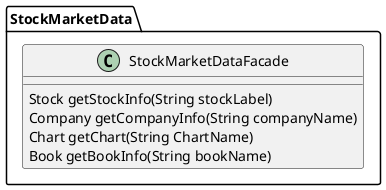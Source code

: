 @startuml

package StockMarketData {
    class StockMarketDataFacade {

        Stock getStockInfo(String stockLabel)
        Company getCompanyInfo(String companyName)
        Chart getChart(String ChartName)
        Book getBookInfo(String bookName)

    }
}

@enduml
